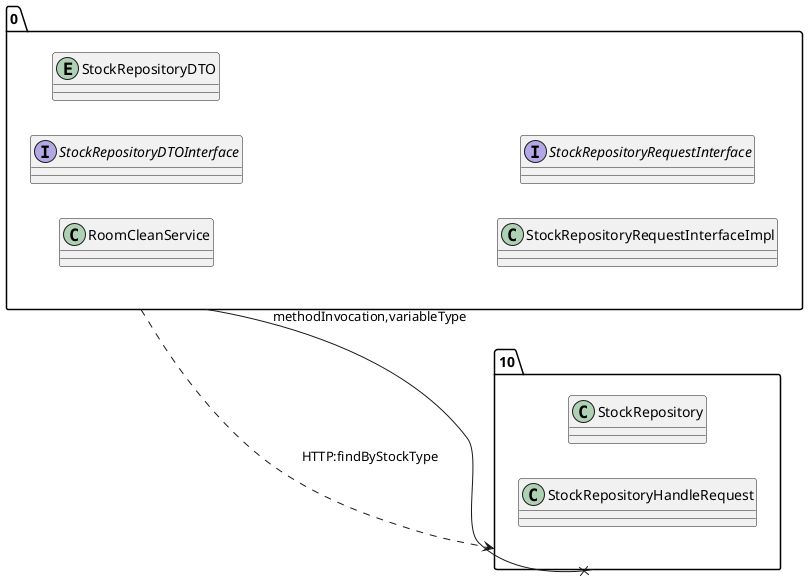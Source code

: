 @startuml 
allow_mixing
left to right direction
package "0"{
class RoomCleanService
interface StockRepositoryDTOInterface
entity StockRepositoryDTO
class StockRepositoryRequestInterfaceImpl
interface StockRepositoryRequestInterface

}
package "10"{
class StockRepository
class StockRepositoryHandleRequest

}
"0" --x "10":methodInvocation,variableType
"0" ..> "10":HTTP:findByStockType
@enduml